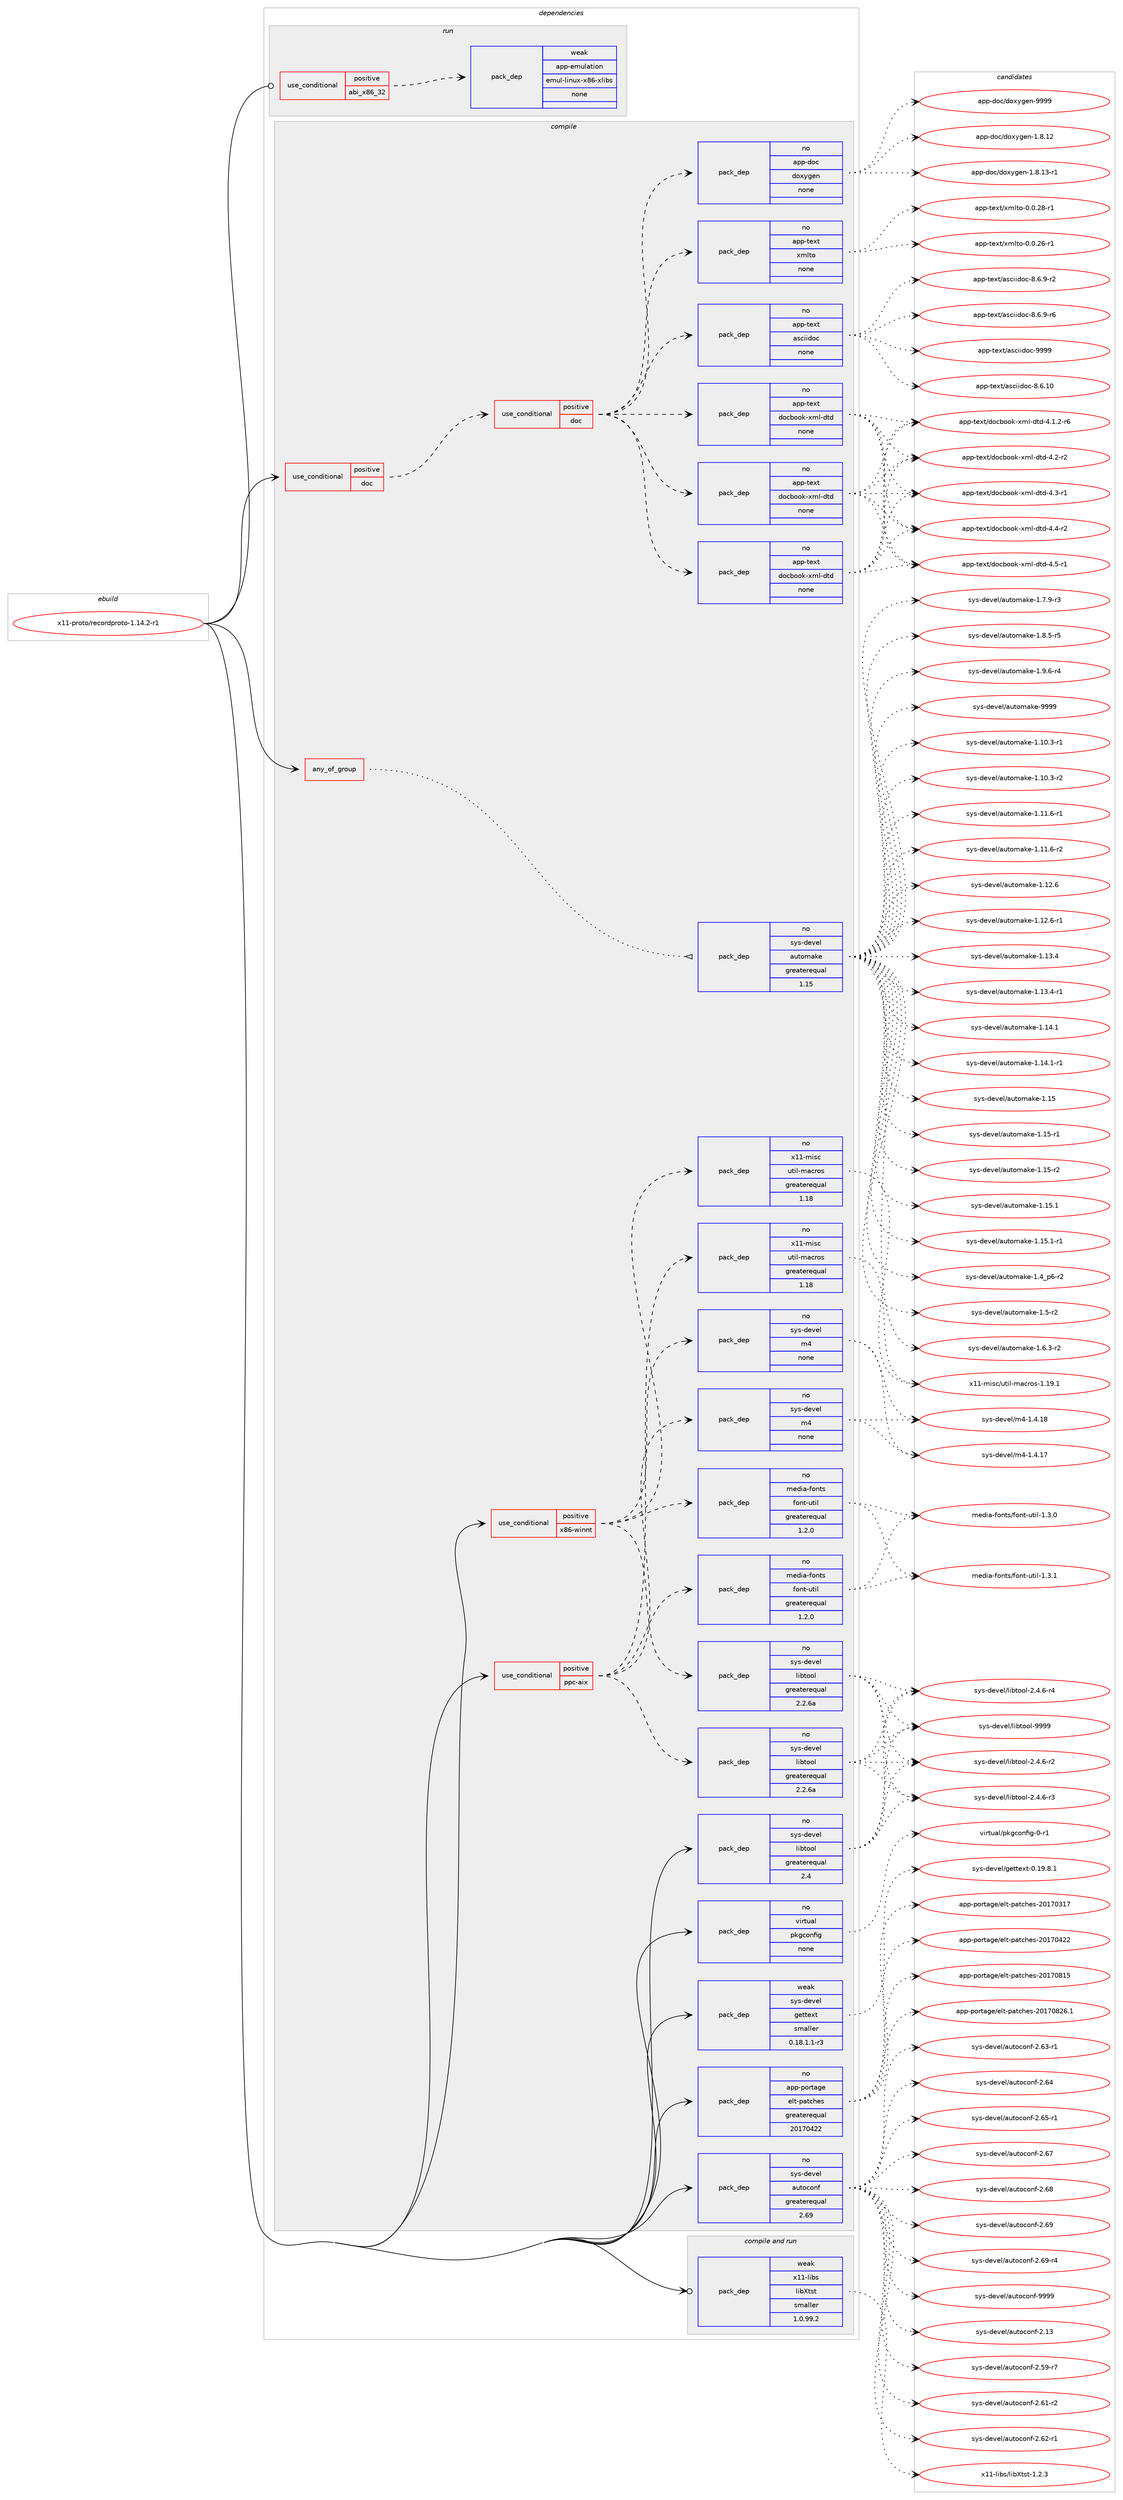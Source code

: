 digraph prolog {

# *************
# Graph options
# *************

newrank=true;
concentrate=true;
compound=true;
graph [rankdir=LR,fontname=Helvetica,fontsize=10,ranksep=1.5];#, ranksep=2.5, nodesep=0.2];
edge  [arrowhead=vee];
node  [fontname=Helvetica,fontsize=10];

# **********
# The ebuild
# **********

subgraph cluster_leftcol {
color=gray;
rank=same;
label=<<i>ebuild</i>>;
id [label="x11-proto/recordproto-1.14.2-r1", color=red, width=4, href="../x11-proto/recordproto-1.14.2-r1.svg"];
}

# ****************
# The dependencies
# ****************

subgraph cluster_midcol {
color=gray;
label=<<i>dependencies</i>>;
subgraph cluster_compile {
fillcolor="#eeeeee";
style=filled;
label=<<i>compile</i>>;
subgraph any9634 {
dependency528245 [label=<<TABLE BORDER="0" CELLBORDER="1" CELLSPACING="0" CELLPADDING="4"><TR><TD CELLPADDING="10">any_of_group</TD></TR></TABLE>>, shape=none, color=red];subgraph pack394622 {
dependency528246 [label=<<TABLE BORDER="0" CELLBORDER="1" CELLSPACING="0" CELLPADDING="4" WIDTH="220"><TR><TD ROWSPAN="6" CELLPADDING="30">pack_dep</TD></TR><TR><TD WIDTH="110">no</TD></TR><TR><TD>sys-devel</TD></TR><TR><TD>automake</TD></TR><TR><TD>greaterequal</TD></TR><TR><TD>1.15</TD></TR></TABLE>>, shape=none, color=blue];
}
dependency528245:e -> dependency528246:w [weight=20,style="dotted",arrowhead="oinv"];
}
id:e -> dependency528245:w [weight=20,style="solid",arrowhead="vee"];
subgraph cond123640 {
dependency528247 [label=<<TABLE BORDER="0" CELLBORDER="1" CELLSPACING="0" CELLPADDING="4"><TR><TD ROWSPAN="3" CELLPADDING="10">use_conditional</TD></TR><TR><TD>positive</TD></TR><TR><TD>doc</TD></TR></TABLE>>, shape=none, color=red];
subgraph cond123641 {
dependency528248 [label=<<TABLE BORDER="0" CELLBORDER="1" CELLSPACING="0" CELLPADDING="4"><TR><TD ROWSPAN="3" CELLPADDING="10">use_conditional</TD></TR><TR><TD>positive</TD></TR><TR><TD>doc</TD></TR></TABLE>>, shape=none, color=red];
subgraph pack394623 {
dependency528249 [label=<<TABLE BORDER="0" CELLBORDER="1" CELLSPACING="0" CELLPADDING="4" WIDTH="220"><TR><TD ROWSPAN="6" CELLPADDING="30">pack_dep</TD></TR><TR><TD WIDTH="110">no</TD></TR><TR><TD>app-text</TD></TR><TR><TD>asciidoc</TD></TR><TR><TD>none</TD></TR><TR><TD></TD></TR></TABLE>>, shape=none, color=blue];
}
dependency528248:e -> dependency528249:w [weight=20,style="dashed",arrowhead="vee"];
subgraph pack394624 {
dependency528250 [label=<<TABLE BORDER="0" CELLBORDER="1" CELLSPACING="0" CELLPADDING="4" WIDTH="220"><TR><TD ROWSPAN="6" CELLPADDING="30">pack_dep</TD></TR><TR><TD WIDTH="110">no</TD></TR><TR><TD>app-text</TD></TR><TR><TD>xmlto</TD></TR><TR><TD>none</TD></TR><TR><TD></TD></TR></TABLE>>, shape=none, color=blue];
}
dependency528248:e -> dependency528250:w [weight=20,style="dashed",arrowhead="vee"];
subgraph pack394625 {
dependency528251 [label=<<TABLE BORDER="0" CELLBORDER="1" CELLSPACING="0" CELLPADDING="4" WIDTH="220"><TR><TD ROWSPAN="6" CELLPADDING="30">pack_dep</TD></TR><TR><TD WIDTH="110">no</TD></TR><TR><TD>app-doc</TD></TR><TR><TD>doxygen</TD></TR><TR><TD>none</TD></TR><TR><TD></TD></TR></TABLE>>, shape=none, color=blue];
}
dependency528248:e -> dependency528251:w [weight=20,style="dashed",arrowhead="vee"];
subgraph pack394626 {
dependency528252 [label=<<TABLE BORDER="0" CELLBORDER="1" CELLSPACING="0" CELLPADDING="4" WIDTH="220"><TR><TD ROWSPAN="6" CELLPADDING="30">pack_dep</TD></TR><TR><TD WIDTH="110">no</TD></TR><TR><TD>app-text</TD></TR><TR><TD>docbook-xml-dtd</TD></TR><TR><TD>none</TD></TR><TR><TD></TD></TR></TABLE>>, shape=none, color=blue];
}
dependency528248:e -> dependency528252:w [weight=20,style="dashed",arrowhead="vee"];
subgraph pack394627 {
dependency528253 [label=<<TABLE BORDER="0" CELLBORDER="1" CELLSPACING="0" CELLPADDING="4" WIDTH="220"><TR><TD ROWSPAN="6" CELLPADDING="30">pack_dep</TD></TR><TR><TD WIDTH="110">no</TD></TR><TR><TD>app-text</TD></TR><TR><TD>docbook-xml-dtd</TD></TR><TR><TD>none</TD></TR><TR><TD></TD></TR></TABLE>>, shape=none, color=blue];
}
dependency528248:e -> dependency528253:w [weight=20,style="dashed",arrowhead="vee"];
subgraph pack394628 {
dependency528254 [label=<<TABLE BORDER="0" CELLBORDER="1" CELLSPACING="0" CELLPADDING="4" WIDTH="220"><TR><TD ROWSPAN="6" CELLPADDING="30">pack_dep</TD></TR><TR><TD WIDTH="110">no</TD></TR><TR><TD>app-text</TD></TR><TR><TD>docbook-xml-dtd</TD></TR><TR><TD>none</TD></TR><TR><TD></TD></TR></TABLE>>, shape=none, color=blue];
}
dependency528248:e -> dependency528254:w [weight=20,style="dashed",arrowhead="vee"];
}
dependency528247:e -> dependency528248:w [weight=20,style="dashed",arrowhead="vee"];
}
id:e -> dependency528247:w [weight=20,style="solid",arrowhead="vee"];
subgraph cond123642 {
dependency528255 [label=<<TABLE BORDER="0" CELLBORDER="1" CELLSPACING="0" CELLPADDING="4"><TR><TD ROWSPAN="3" CELLPADDING="10">use_conditional</TD></TR><TR><TD>positive</TD></TR><TR><TD>ppc-aix</TD></TR></TABLE>>, shape=none, color=red];
subgraph pack394629 {
dependency528256 [label=<<TABLE BORDER="0" CELLBORDER="1" CELLSPACING="0" CELLPADDING="4" WIDTH="220"><TR><TD ROWSPAN="6" CELLPADDING="30">pack_dep</TD></TR><TR><TD WIDTH="110">no</TD></TR><TR><TD>sys-devel</TD></TR><TR><TD>libtool</TD></TR><TR><TD>greaterequal</TD></TR><TR><TD>2.2.6a</TD></TR></TABLE>>, shape=none, color=blue];
}
dependency528255:e -> dependency528256:w [weight=20,style="dashed",arrowhead="vee"];
subgraph pack394630 {
dependency528257 [label=<<TABLE BORDER="0" CELLBORDER="1" CELLSPACING="0" CELLPADDING="4" WIDTH="220"><TR><TD ROWSPAN="6" CELLPADDING="30">pack_dep</TD></TR><TR><TD WIDTH="110">no</TD></TR><TR><TD>sys-devel</TD></TR><TR><TD>m4</TD></TR><TR><TD>none</TD></TR><TR><TD></TD></TR></TABLE>>, shape=none, color=blue];
}
dependency528255:e -> dependency528257:w [weight=20,style="dashed",arrowhead="vee"];
subgraph pack394631 {
dependency528258 [label=<<TABLE BORDER="0" CELLBORDER="1" CELLSPACING="0" CELLPADDING="4" WIDTH="220"><TR><TD ROWSPAN="6" CELLPADDING="30">pack_dep</TD></TR><TR><TD WIDTH="110">no</TD></TR><TR><TD>x11-misc</TD></TR><TR><TD>util-macros</TD></TR><TR><TD>greaterequal</TD></TR><TR><TD>1.18</TD></TR></TABLE>>, shape=none, color=blue];
}
dependency528255:e -> dependency528258:w [weight=20,style="dashed",arrowhead="vee"];
subgraph pack394632 {
dependency528259 [label=<<TABLE BORDER="0" CELLBORDER="1" CELLSPACING="0" CELLPADDING="4" WIDTH="220"><TR><TD ROWSPAN="6" CELLPADDING="30">pack_dep</TD></TR><TR><TD WIDTH="110">no</TD></TR><TR><TD>media-fonts</TD></TR><TR><TD>font-util</TD></TR><TR><TD>greaterequal</TD></TR><TR><TD>1.2.0</TD></TR></TABLE>>, shape=none, color=blue];
}
dependency528255:e -> dependency528259:w [weight=20,style="dashed",arrowhead="vee"];
}
id:e -> dependency528255:w [weight=20,style="solid",arrowhead="vee"];
subgraph cond123643 {
dependency528260 [label=<<TABLE BORDER="0" CELLBORDER="1" CELLSPACING="0" CELLPADDING="4"><TR><TD ROWSPAN="3" CELLPADDING="10">use_conditional</TD></TR><TR><TD>positive</TD></TR><TR><TD>x86-winnt</TD></TR></TABLE>>, shape=none, color=red];
subgraph pack394633 {
dependency528261 [label=<<TABLE BORDER="0" CELLBORDER="1" CELLSPACING="0" CELLPADDING="4" WIDTH="220"><TR><TD ROWSPAN="6" CELLPADDING="30">pack_dep</TD></TR><TR><TD WIDTH="110">no</TD></TR><TR><TD>sys-devel</TD></TR><TR><TD>libtool</TD></TR><TR><TD>greaterequal</TD></TR><TR><TD>2.2.6a</TD></TR></TABLE>>, shape=none, color=blue];
}
dependency528260:e -> dependency528261:w [weight=20,style="dashed",arrowhead="vee"];
subgraph pack394634 {
dependency528262 [label=<<TABLE BORDER="0" CELLBORDER="1" CELLSPACING="0" CELLPADDING="4" WIDTH="220"><TR><TD ROWSPAN="6" CELLPADDING="30">pack_dep</TD></TR><TR><TD WIDTH="110">no</TD></TR><TR><TD>sys-devel</TD></TR><TR><TD>m4</TD></TR><TR><TD>none</TD></TR><TR><TD></TD></TR></TABLE>>, shape=none, color=blue];
}
dependency528260:e -> dependency528262:w [weight=20,style="dashed",arrowhead="vee"];
subgraph pack394635 {
dependency528263 [label=<<TABLE BORDER="0" CELLBORDER="1" CELLSPACING="0" CELLPADDING="4" WIDTH="220"><TR><TD ROWSPAN="6" CELLPADDING="30">pack_dep</TD></TR><TR><TD WIDTH="110">no</TD></TR><TR><TD>x11-misc</TD></TR><TR><TD>util-macros</TD></TR><TR><TD>greaterequal</TD></TR><TR><TD>1.18</TD></TR></TABLE>>, shape=none, color=blue];
}
dependency528260:e -> dependency528263:w [weight=20,style="dashed",arrowhead="vee"];
subgraph pack394636 {
dependency528264 [label=<<TABLE BORDER="0" CELLBORDER="1" CELLSPACING="0" CELLPADDING="4" WIDTH="220"><TR><TD ROWSPAN="6" CELLPADDING="30">pack_dep</TD></TR><TR><TD WIDTH="110">no</TD></TR><TR><TD>media-fonts</TD></TR><TR><TD>font-util</TD></TR><TR><TD>greaterequal</TD></TR><TR><TD>1.2.0</TD></TR></TABLE>>, shape=none, color=blue];
}
dependency528260:e -> dependency528264:w [weight=20,style="dashed",arrowhead="vee"];
}
id:e -> dependency528260:w [weight=20,style="solid",arrowhead="vee"];
subgraph pack394637 {
dependency528265 [label=<<TABLE BORDER="0" CELLBORDER="1" CELLSPACING="0" CELLPADDING="4" WIDTH="220"><TR><TD ROWSPAN="6" CELLPADDING="30">pack_dep</TD></TR><TR><TD WIDTH="110">no</TD></TR><TR><TD>app-portage</TD></TR><TR><TD>elt-patches</TD></TR><TR><TD>greaterequal</TD></TR><TR><TD>20170422</TD></TR></TABLE>>, shape=none, color=blue];
}
id:e -> dependency528265:w [weight=20,style="solid",arrowhead="vee"];
subgraph pack394638 {
dependency528266 [label=<<TABLE BORDER="0" CELLBORDER="1" CELLSPACING="0" CELLPADDING="4" WIDTH="220"><TR><TD ROWSPAN="6" CELLPADDING="30">pack_dep</TD></TR><TR><TD WIDTH="110">no</TD></TR><TR><TD>sys-devel</TD></TR><TR><TD>autoconf</TD></TR><TR><TD>greaterequal</TD></TR><TR><TD>2.69</TD></TR></TABLE>>, shape=none, color=blue];
}
id:e -> dependency528266:w [weight=20,style="solid",arrowhead="vee"];
subgraph pack394639 {
dependency528267 [label=<<TABLE BORDER="0" CELLBORDER="1" CELLSPACING="0" CELLPADDING="4" WIDTH="220"><TR><TD ROWSPAN="6" CELLPADDING="30">pack_dep</TD></TR><TR><TD WIDTH="110">no</TD></TR><TR><TD>sys-devel</TD></TR><TR><TD>libtool</TD></TR><TR><TD>greaterequal</TD></TR><TR><TD>2.4</TD></TR></TABLE>>, shape=none, color=blue];
}
id:e -> dependency528267:w [weight=20,style="solid",arrowhead="vee"];
subgraph pack394640 {
dependency528268 [label=<<TABLE BORDER="0" CELLBORDER="1" CELLSPACING="0" CELLPADDING="4" WIDTH="220"><TR><TD ROWSPAN="6" CELLPADDING="30">pack_dep</TD></TR><TR><TD WIDTH="110">no</TD></TR><TR><TD>virtual</TD></TR><TR><TD>pkgconfig</TD></TR><TR><TD>none</TD></TR><TR><TD></TD></TR></TABLE>>, shape=none, color=blue];
}
id:e -> dependency528268:w [weight=20,style="solid",arrowhead="vee"];
subgraph pack394641 {
dependency528269 [label=<<TABLE BORDER="0" CELLBORDER="1" CELLSPACING="0" CELLPADDING="4" WIDTH="220"><TR><TD ROWSPAN="6" CELLPADDING="30">pack_dep</TD></TR><TR><TD WIDTH="110">weak</TD></TR><TR><TD>sys-devel</TD></TR><TR><TD>gettext</TD></TR><TR><TD>smaller</TD></TR><TR><TD>0.18.1.1-r3</TD></TR></TABLE>>, shape=none, color=blue];
}
id:e -> dependency528269:w [weight=20,style="solid",arrowhead="vee"];
}
subgraph cluster_compileandrun {
fillcolor="#eeeeee";
style=filled;
label=<<i>compile and run</i>>;
subgraph pack394642 {
dependency528270 [label=<<TABLE BORDER="0" CELLBORDER="1" CELLSPACING="0" CELLPADDING="4" WIDTH="220"><TR><TD ROWSPAN="6" CELLPADDING="30">pack_dep</TD></TR><TR><TD WIDTH="110">weak</TD></TR><TR><TD>x11-libs</TD></TR><TR><TD>libXtst</TD></TR><TR><TD>smaller</TD></TR><TR><TD>1.0.99.2</TD></TR></TABLE>>, shape=none, color=blue];
}
id:e -> dependency528270:w [weight=20,style="solid",arrowhead="odotvee"];
}
subgraph cluster_run {
fillcolor="#eeeeee";
style=filled;
label=<<i>run</i>>;
subgraph cond123644 {
dependency528271 [label=<<TABLE BORDER="0" CELLBORDER="1" CELLSPACING="0" CELLPADDING="4"><TR><TD ROWSPAN="3" CELLPADDING="10">use_conditional</TD></TR><TR><TD>positive</TD></TR><TR><TD>abi_x86_32</TD></TR></TABLE>>, shape=none, color=red];
subgraph pack394643 {
dependency528272 [label=<<TABLE BORDER="0" CELLBORDER="1" CELLSPACING="0" CELLPADDING="4" WIDTH="220"><TR><TD ROWSPAN="6" CELLPADDING="30">pack_dep</TD></TR><TR><TD WIDTH="110">weak</TD></TR><TR><TD>app-emulation</TD></TR><TR><TD>emul-linux-x86-xlibs</TD></TR><TR><TD>none</TD></TR><TR><TD></TD></TR></TABLE>>, shape=none, color=blue];
}
dependency528271:e -> dependency528272:w [weight=20,style="dashed",arrowhead="vee"];
}
id:e -> dependency528271:w [weight=20,style="solid",arrowhead="odot"];
}
}

# **************
# The candidates
# **************

subgraph cluster_choices {
rank=same;
color=gray;
label=<<i>candidates</i>>;

subgraph choice394622 {
color=black;
nodesep=1;
choice11512111545100101118101108479711711611110997107101454946494846514511449 [label="sys-devel/automake-1.10.3-r1", color=red, width=4,href="../sys-devel/automake-1.10.3-r1.svg"];
choice11512111545100101118101108479711711611110997107101454946494846514511450 [label="sys-devel/automake-1.10.3-r2", color=red, width=4,href="../sys-devel/automake-1.10.3-r2.svg"];
choice11512111545100101118101108479711711611110997107101454946494946544511449 [label="sys-devel/automake-1.11.6-r1", color=red, width=4,href="../sys-devel/automake-1.11.6-r1.svg"];
choice11512111545100101118101108479711711611110997107101454946494946544511450 [label="sys-devel/automake-1.11.6-r2", color=red, width=4,href="../sys-devel/automake-1.11.6-r2.svg"];
choice1151211154510010111810110847971171161111099710710145494649504654 [label="sys-devel/automake-1.12.6", color=red, width=4,href="../sys-devel/automake-1.12.6.svg"];
choice11512111545100101118101108479711711611110997107101454946495046544511449 [label="sys-devel/automake-1.12.6-r1", color=red, width=4,href="../sys-devel/automake-1.12.6-r1.svg"];
choice1151211154510010111810110847971171161111099710710145494649514652 [label="sys-devel/automake-1.13.4", color=red, width=4,href="../sys-devel/automake-1.13.4.svg"];
choice11512111545100101118101108479711711611110997107101454946495146524511449 [label="sys-devel/automake-1.13.4-r1", color=red, width=4,href="../sys-devel/automake-1.13.4-r1.svg"];
choice1151211154510010111810110847971171161111099710710145494649524649 [label="sys-devel/automake-1.14.1", color=red, width=4,href="../sys-devel/automake-1.14.1.svg"];
choice11512111545100101118101108479711711611110997107101454946495246494511449 [label="sys-devel/automake-1.14.1-r1", color=red, width=4,href="../sys-devel/automake-1.14.1-r1.svg"];
choice115121115451001011181011084797117116111109971071014549464953 [label="sys-devel/automake-1.15", color=red, width=4,href="../sys-devel/automake-1.15.svg"];
choice1151211154510010111810110847971171161111099710710145494649534511449 [label="sys-devel/automake-1.15-r1", color=red, width=4,href="../sys-devel/automake-1.15-r1.svg"];
choice1151211154510010111810110847971171161111099710710145494649534511450 [label="sys-devel/automake-1.15-r2", color=red, width=4,href="../sys-devel/automake-1.15-r2.svg"];
choice1151211154510010111810110847971171161111099710710145494649534649 [label="sys-devel/automake-1.15.1", color=red, width=4,href="../sys-devel/automake-1.15.1.svg"];
choice11512111545100101118101108479711711611110997107101454946495346494511449 [label="sys-devel/automake-1.15.1-r1", color=red, width=4,href="../sys-devel/automake-1.15.1-r1.svg"];
choice115121115451001011181011084797117116111109971071014549465295112544511450 [label="sys-devel/automake-1.4_p6-r2", color=red, width=4,href="../sys-devel/automake-1.4_p6-r2.svg"];
choice11512111545100101118101108479711711611110997107101454946534511450 [label="sys-devel/automake-1.5-r2", color=red, width=4,href="../sys-devel/automake-1.5-r2.svg"];
choice115121115451001011181011084797117116111109971071014549465446514511450 [label="sys-devel/automake-1.6.3-r2", color=red, width=4,href="../sys-devel/automake-1.6.3-r2.svg"];
choice115121115451001011181011084797117116111109971071014549465546574511451 [label="sys-devel/automake-1.7.9-r3", color=red, width=4,href="../sys-devel/automake-1.7.9-r3.svg"];
choice115121115451001011181011084797117116111109971071014549465646534511453 [label="sys-devel/automake-1.8.5-r5", color=red, width=4,href="../sys-devel/automake-1.8.5-r5.svg"];
choice115121115451001011181011084797117116111109971071014549465746544511452 [label="sys-devel/automake-1.9.6-r4", color=red, width=4,href="../sys-devel/automake-1.9.6-r4.svg"];
choice115121115451001011181011084797117116111109971071014557575757 [label="sys-devel/automake-9999", color=red, width=4,href="../sys-devel/automake-9999.svg"];
dependency528246:e -> choice11512111545100101118101108479711711611110997107101454946494846514511449:w [style=dotted,weight="100"];
dependency528246:e -> choice11512111545100101118101108479711711611110997107101454946494846514511450:w [style=dotted,weight="100"];
dependency528246:e -> choice11512111545100101118101108479711711611110997107101454946494946544511449:w [style=dotted,weight="100"];
dependency528246:e -> choice11512111545100101118101108479711711611110997107101454946494946544511450:w [style=dotted,weight="100"];
dependency528246:e -> choice1151211154510010111810110847971171161111099710710145494649504654:w [style=dotted,weight="100"];
dependency528246:e -> choice11512111545100101118101108479711711611110997107101454946495046544511449:w [style=dotted,weight="100"];
dependency528246:e -> choice1151211154510010111810110847971171161111099710710145494649514652:w [style=dotted,weight="100"];
dependency528246:e -> choice11512111545100101118101108479711711611110997107101454946495146524511449:w [style=dotted,weight="100"];
dependency528246:e -> choice1151211154510010111810110847971171161111099710710145494649524649:w [style=dotted,weight="100"];
dependency528246:e -> choice11512111545100101118101108479711711611110997107101454946495246494511449:w [style=dotted,weight="100"];
dependency528246:e -> choice115121115451001011181011084797117116111109971071014549464953:w [style=dotted,weight="100"];
dependency528246:e -> choice1151211154510010111810110847971171161111099710710145494649534511449:w [style=dotted,weight="100"];
dependency528246:e -> choice1151211154510010111810110847971171161111099710710145494649534511450:w [style=dotted,weight="100"];
dependency528246:e -> choice1151211154510010111810110847971171161111099710710145494649534649:w [style=dotted,weight="100"];
dependency528246:e -> choice11512111545100101118101108479711711611110997107101454946495346494511449:w [style=dotted,weight="100"];
dependency528246:e -> choice115121115451001011181011084797117116111109971071014549465295112544511450:w [style=dotted,weight="100"];
dependency528246:e -> choice11512111545100101118101108479711711611110997107101454946534511450:w [style=dotted,weight="100"];
dependency528246:e -> choice115121115451001011181011084797117116111109971071014549465446514511450:w [style=dotted,weight="100"];
dependency528246:e -> choice115121115451001011181011084797117116111109971071014549465546574511451:w [style=dotted,weight="100"];
dependency528246:e -> choice115121115451001011181011084797117116111109971071014549465646534511453:w [style=dotted,weight="100"];
dependency528246:e -> choice115121115451001011181011084797117116111109971071014549465746544511452:w [style=dotted,weight="100"];
dependency528246:e -> choice115121115451001011181011084797117116111109971071014557575757:w [style=dotted,weight="100"];
}
subgraph choice394623 {
color=black;
nodesep=1;
choice97112112451161011201164797115991051051001119945564654464948 [label="app-text/asciidoc-8.6.10", color=red, width=4,href="../app-text/asciidoc-8.6.10.svg"];
choice9711211245116101120116479711599105105100111994556465446574511450 [label="app-text/asciidoc-8.6.9-r2", color=red, width=4,href="../app-text/asciidoc-8.6.9-r2.svg"];
choice9711211245116101120116479711599105105100111994556465446574511454 [label="app-text/asciidoc-8.6.9-r6", color=red, width=4,href="../app-text/asciidoc-8.6.9-r6.svg"];
choice9711211245116101120116479711599105105100111994557575757 [label="app-text/asciidoc-9999", color=red, width=4,href="../app-text/asciidoc-9999.svg"];
dependency528249:e -> choice97112112451161011201164797115991051051001119945564654464948:w [style=dotted,weight="100"];
dependency528249:e -> choice9711211245116101120116479711599105105100111994556465446574511450:w [style=dotted,weight="100"];
dependency528249:e -> choice9711211245116101120116479711599105105100111994556465446574511454:w [style=dotted,weight="100"];
dependency528249:e -> choice9711211245116101120116479711599105105100111994557575757:w [style=dotted,weight="100"];
}
subgraph choice394624 {
color=black;
nodesep=1;
choice971121124511610112011647120109108116111454846484650544511449 [label="app-text/xmlto-0.0.26-r1", color=red, width=4,href="../app-text/xmlto-0.0.26-r1.svg"];
choice971121124511610112011647120109108116111454846484650564511449 [label="app-text/xmlto-0.0.28-r1", color=red, width=4,href="../app-text/xmlto-0.0.28-r1.svg"];
dependency528250:e -> choice971121124511610112011647120109108116111454846484650544511449:w [style=dotted,weight="100"];
dependency528250:e -> choice971121124511610112011647120109108116111454846484650564511449:w [style=dotted,weight="100"];
}
subgraph choice394625 {
color=black;
nodesep=1;
choice9711211245100111994710011112012110310111045494656464950 [label="app-doc/doxygen-1.8.12", color=red, width=4,href="../app-doc/doxygen-1.8.12.svg"];
choice97112112451001119947100111120121103101110454946564649514511449 [label="app-doc/doxygen-1.8.13-r1", color=red, width=4,href="../app-doc/doxygen-1.8.13-r1.svg"];
choice971121124510011199471001111201211031011104557575757 [label="app-doc/doxygen-9999", color=red, width=4,href="../app-doc/doxygen-9999.svg"];
dependency528251:e -> choice9711211245100111994710011112012110310111045494656464950:w [style=dotted,weight="100"];
dependency528251:e -> choice97112112451001119947100111120121103101110454946564649514511449:w [style=dotted,weight="100"];
dependency528251:e -> choice971121124510011199471001111201211031011104557575757:w [style=dotted,weight="100"];
}
subgraph choice394626 {
color=black;
nodesep=1;
choice971121124511610112011647100111999811111110745120109108451001161004552464946504511454 [label="app-text/docbook-xml-dtd-4.1.2-r6", color=red, width=4,href="../app-text/docbook-xml-dtd-4.1.2-r6.svg"];
choice97112112451161011201164710011199981111111074512010910845100116100455246504511450 [label="app-text/docbook-xml-dtd-4.2-r2", color=red, width=4,href="../app-text/docbook-xml-dtd-4.2-r2.svg"];
choice97112112451161011201164710011199981111111074512010910845100116100455246514511449 [label="app-text/docbook-xml-dtd-4.3-r1", color=red, width=4,href="../app-text/docbook-xml-dtd-4.3-r1.svg"];
choice97112112451161011201164710011199981111111074512010910845100116100455246524511450 [label="app-text/docbook-xml-dtd-4.4-r2", color=red, width=4,href="../app-text/docbook-xml-dtd-4.4-r2.svg"];
choice97112112451161011201164710011199981111111074512010910845100116100455246534511449 [label="app-text/docbook-xml-dtd-4.5-r1", color=red, width=4,href="../app-text/docbook-xml-dtd-4.5-r1.svg"];
dependency528252:e -> choice971121124511610112011647100111999811111110745120109108451001161004552464946504511454:w [style=dotted,weight="100"];
dependency528252:e -> choice97112112451161011201164710011199981111111074512010910845100116100455246504511450:w [style=dotted,weight="100"];
dependency528252:e -> choice97112112451161011201164710011199981111111074512010910845100116100455246514511449:w [style=dotted,weight="100"];
dependency528252:e -> choice97112112451161011201164710011199981111111074512010910845100116100455246524511450:w [style=dotted,weight="100"];
dependency528252:e -> choice97112112451161011201164710011199981111111074512010910845100116100455246534511449:w [style=dotted,weight="100"];
}
subgraph choice394627 {
color=black;
nodesep=1;
choice971121124511610112011647100111999811111110745120109108451001161004552464946504511454 [label="app-text/docbook-xml-dtd-4.1.2-r6", color=red, width=4,href="../app-text/docbook-xml-dtd-4.1.2-r6.svg"];
choice97112112451161011201164710011199981111111074512010910845100116100455246504511450 [label="app-text/docbook-xml-dtd-4.2-r2", color=red, width=4,href="../app-text/docbook-xml-dtd-4.2-r2.svg"];
choice97112112451161011201164710011199981111111074512010910845100116100455246514511449 [label="app-text/docbook-xml-dtd-4.3-r1", color=red, width=4,href="../app-text/docbook-xml-dtd-4.3-r1.svg"];
choice97112112451161011201164710011199981111111074512010910845100116100455246524511450 [label="app-text/docbook-xml-dtd-4.4-r2", color=red, width=4,href="../app-text/docbook-xml-dtd-4.4-r2.svg"];
choice97112112451161011201164710011199981111111074512010910845100116100455246534511449 [label="app-text/docbook-xml-dtd-4.5-r1", color=red, width=4,href="../app-text/docbook-xml-dtd-4.5-r1.svg"];
dependency528253:e -> choice971121124511610112011647100111999811111110745120109108451001161004552464946504511454:w [style=dotted,weight="100"];
dependency528253:e -> choice97112112451161011201164710011199981111111074512010910845100116100455246504511450:w [style=dotted,weight="100"];
dependency528253:e -> choice97112112451161011201164710011199981111111074512010910845100116100455246514511449:w [style=dotted,weight="100"];
dependency528253:e -> choice97112112451161011201164710011199981111111074512010910845100116100455246524511450:w [style=dotted,weight="100"];
dependency528253:e -> choice97112112451161011201164710011199981111111074512010910845100116100455246534511449:w [style=dotted,weight="100"];
}
subgraph choice394628 {
color=black;
nodesep=1;
choice971121124511610112011647100111999811111110745120109108451001161004552464946504511454 [label="app-text/docbook-xml-dtd-4.1.2-r6", color=red, width=4,href="../app-text/docbook-xml-dtd-4.1.2-r6.svg"];
choice97112112451161011201164710011199981111111074512010910845100116100455246504511450 [label="app-text/docbook-xml-dtd-4.2-r2", color=red, width=4,href="../app-text/docbook-xml-dtd-4.2-r2.svg"];
choice97112112451161011201164710011199981111111074512010910845100116100455246514511449 [label="app-text/docbook-xml-dtd-4.3-r1", color=red, width=4,href="../app-text/docbook-xml-dtd-4.3-r1.svg"];
choice97112112451161011201164710011199981111111074512010910845100116100455246524511450 [label="app-text/docbook-xml-dtd-4.4-r2", color=red, width=4,href="../app-text/docbook-xml-dtd-4.4-r2.svg"];
choice97112112451161011201164710011199981111111074512010910845100116100455246534511449 [label="app-text/docbook-xml-dtd-4.5-r1", color=red, width=4,href="../app-text/docbook-xml-dtd-4.5-r1.svg"];
dependency528254:e -> choice971121124511610112011647100111999811111110745120109108451001161004552464946504511454:w [style=dotted,weight="100"];
dependency528254:e -> choice97112112451161011201164710011199981111111074512010910845100116100455246504511450:w [style=dotted,weight="100"];
dependency528254:e -> choice97112112451161011201164710011199981111111074512010910845100116100455246514511449:w [style=dotted,weight="100"];
dependency528254:e -> choice97112112451161011201164710011199981111111074512010910845100116100455246524511450:w [style=dotted,weight="100"];
dependency528254:e -> choice97112112451161011201164710011199981111111074512010910845100116100455246534511449:w [style=dotted,weight="100"];
}
subgraph choice394629 {
color=black;
nodesep=1;
choice1151211154510010111810110847108105981161111111084550465246544511450 [label="sys-devel/libtool-2.4.6-r2", color=red, width=4,href="../sys-devel/libtool-2.4.6-r2.svg"];
choice1151211154510010111810110847108105981161111111084550465246544511451 [label="sys-devel/libtool-2.4.6-r3", color=red, width=4,href="../sys-devel/libtool-2.4.6-r3.svg"];
choice1151211154510010111810110847108105981161111111084550465246544511452 [label="sys-devel/libtool-2.4.6-r4", color=red, width=4,href="../sys-devel/libtool-2.4.6-r4.svg"];
choice1151211154510010111810110847108105981161111111084557575757 [label="sys-devel/libtool-9999", color=red, width=4,href="../sys-devel/libtool-9999.svg"];
dependency528256:e -> choice1151211154510010111810110847108105981161111111084550465246544511450:w [style=dotted,weight="100"];
dependency528256:e -> choice1151211154510010111810110847108105981161111111084550465246544511451:w [style=dotted,weight="100"];
dependency528256:e -> choice1151211154510010111810110847108105981161111111084550465246544511452:w [style=dotted,weight="100"];
dependency528256:e -> choice1151211154510010111810110847108105981161111111084557575757:w [style=dotted,weight="100"];
}
subgraph choice394630 {
color=black;
nodesep=1;
choice11512111545100101118101108471095245494652464955 [label="sys-devel/m4-1.4.17", color=red, width=4,href="../sys-devel/m4-1.4.17.svg"];
choice11512111545100101118101108471095245494652464956 [label="sys-devel/m4-1.4.18", color=red, width=4,href="../sys-devel/m4-1.4.18.svg"];
dependency528257:e -> choice11512111545100101118101108471095245494652464955:w [style=dotted,weight="100"];
dependency528257:e -> choice11512111545100101118101108471095245494652464956:w [style=dotted,weight="100"];
}
subgraph choice394631 {
color=black;
nodesep=1;
choice120494945109105115994711711610510845109979911411111545494649574649 [label="x11-misc/util-macros-1.19.1", color=red, width=4,href="../x11-misc/util-macros-1.19.1.svg"];
dependency528258:e -> choice120494945109105115994711711610510845109979911411111545494649574649:w [style=dotted,weight="100"];
}
subgraph choice394632 {
color=black;
nodesep=1;
choice10910110010597451021111101161154710211111011645117116105108454946514648 [label="media-fonts/font-util-1.3.0", color=red, width=4,href="../media-fonts/font-util-1.3.0.svg"];
choice10910110010597451021111101161154710211111011645117116105108454946514649 [label="media-fonts/font-util-1.3.1", color=red, width=4,href="../media-fonts/font-util-1.3.1.svg"];
dependency528259:e -> choice10910110010597451021111101161154710211111011645117116105108454946514648:w [style=dotted,weight="100"];
dependency528259:e -> choice10910110010597451021111101161154710211111011645117116105108454946514649:w [style=dotted,weight="100"];
}
subgraph choice394633 {
color=black;
nodesep=1;
choice1151211154510010111810110847108105981161111111084550465246544511450 [label="sys-devel/libtool-2.4.6-r2", color=red, width=4,href="../sys-devel/libtool-2.4.6-r2.svg"];
choice1151211154510010111810110847108105981161111111084550465246544511451 [label="sys-devel/libtool-2.4.6-r3", color=red, width=4,href="../sys-devel/libtool-2.4.6-r3.svg"];
choice1151211154510010111810110847108105981161111111084550465246544511452 [label="sys-devel/libtool-2.4.6-r4", color=red, width=4,href="../sys-devel/libtool-2.4.6-r4.svg"];
choice1151211154510010111810110847108105981161111111084557575757 [label="sys-devel/libtool-9999", color=red, width=4,href="../sys-devel/libtool-9999.svg"];
dependency528261:e -> choice1151211154510010111810110847108105981161111111084550465246544511450:w [style=dotted,weight="100"];
dependency528261:e -> choice1151211154510010111810110847108105981161111111084550465246544511451:w [style=dotted,weight="100"];
dependency528261:e -> choice1151211154510010111810110847108105981161111111084550465246544511452:w [style=dotted,weight="100"];
dependency528261:e -> choice1151211154510010111810110847108105981161111111084557575757:w [style=dotted,weight="100"];
}
subgraph choice394634 {
color=black;
nodesep=1;
choice11512111545100101118101108471095245494652464955 [label="sys-devel/m4-1.4.17", color=red, width=4,href="../sys-devel/m4-1.4.17.svg"];
choice11512111545100101118101108471095245494652464956 [label="sys-devel/m4-1.4.18", color=red, width=4,href="../sys-devel/m4-1.4.18.svg"];
dependency528262:e -> choice11512111545100101118101108471095245494652464955:w [style=dotted,weight="100"];
dependency528262:e -> choice11512111545100101118101108471095245494652464956:w [style=dotted,weight="100"];
}
subgraph choice394635 {
color=black;
nodesep=1;
choice120494945109105115994711711610510845109979911411111545494649574649 [label="x11-misc/util-macros-1.19.1", color=red, width=4,href="../x11-misc/util-macros-1.19.1.svg"];
dependency528263:e -> choice120494945109105115994711711610510845109979911411111545494649574649:w [style=dotted,weight="100"];
}
subgraph choice394636 {
color=black;
nodesep=1;
choice10910110010597451021111101161154710211111011645117116105108454946514648 [label="media-fonts/font-util-1.3.0", color=red, width=4,href="../media-fonts/font-util-1.3.0.svg"];
choice10910110010597451021111101161154710211111011645117116105108454946514649 [label="media-fonts/font-util-1.3.1", color=red, width=4,href="../media-fonts/font-util-1.3.1.svg"];
dependency528264:e -> choice10910110010597451021111101161154710211111011645117116105108454946514648:w [style=dotted,weight="100"];
dependency528264:e -> choice10910110010597451021111101161154710211111011645117116105108454946514649:w [style=dotted,weight="100"];
}
subgraph choice394637 {
color=black;
nodesep=1;
choice97112112451121111141169710310147101108116451129711699104101115455048495548514955 [label="app-portage/elt-patches-20170317", color=red, width=4,href="../app-portage/elt-patches-20170317.svg"];
choice97112112451121111141169710310147101108116451129711699104101115455048495548525050 [label="app-portage/elt-patches-20170422", color=red, width=4,href="../app-portage/elt-patches-20170422.svg"];
choice97112112451121111141169710310147101108116451129711699104101115455048495548564953 [label="app-portage/elt-patches-20170815", color=red, width=4,href="../app-portage/elt-patches-20170815.svg"];
choice971121124511211111411697103101471011081164511297116991041011154550484955485650544649 [label="app-portage/elt-patches-20170826.1", color=red, width=4,href="../app-portage/elt-patches-20170826.1.svg"];
dependency528265:e -> choice97112112451121111141169710310147101108116451129711699104101115455048495548514955:w [style=dotted,weight="100"];
dependency528265:e -> choice97112112451121111141169710310147101108116451129711699104101115455048495548525050:w [style=dotted,weight="100"];
dependency528265:e -> choice97112112451121111141169710310147101108116451129711699104101115455048495548564953:w [style=dotted,weight="100"];
dependency528265:e -> choice971121124511211111411697103101471011081164511297116991041011154550484955485650544649:w [style=dotted,weight="100"];
}
subgraph choice394638 {
color=black;
nodesep=1;
choice115121115451001011181011084797117116111991111101024550464951 [label="sys-devel/autoconf-2.13", color=red, width=4,href="../sys-devel/autoconf-2.13.svg"];
choice1151211154510010111810110847971171161119911111010245504653574511455 [label="sys-devel/autoconf-2.59-r7", color=red, width=4,href="../sys-devel/autoconf-2.59-r7.svg"];
choice1151211154510010111810110847971171161119911111010245504654494511450 [label="sys-devel/autoconf-2.61-r2", color=red, width=4,href="../sys-devel/autoconf-2.61-r2.svg"];
choice1151211154510010111810110847971171161119911111010245504654504511449 [label="sys-devel/autoconf-2.62-r1", color=red, width=4,href="../sys-devel/autoconf-2.62-r1.svg"];
choice1151211154510010111810110847971171161119911111010245504654514511449 [label="sys-devel/autoconf-2.63-r1", color=red, width=4,href="../sys-devel/autoconf-2.63-r1.svg"];
choice115121115451001011181011084797117116111991111101024550465452 [label="sys-devel/autoconf-2.64", color=red, width=4,href="../sys-devel/autoconf-2.64.svg"];
choice1151211154510010111810110847971171161119911111010245504654534511449 [label="sys-devel/autoconf-2.65-r1", color=red, width=4,href="../sys-devel/autoconf-2.65-r1.svg"];
choice115121115451001011181011084797117116111991111101024550465455 [label="sys-devel/autoconf-2.67", color=red, width=4,href="../sys-devel/autoconf-2.67.svg"];
choice115121115451001011181011084797117116111991111101024550465456 [label="sys-devel/autoconf-2.68", color=red, width=4,href="../sys-devel/autoconf-2.68.svg"];
choice115121115451001011181011084797117116111991111101024550465457 [label="sys-devel/autoconf-2.69", color=red, width=4,href="../sys-devel/autoconf-2.69.svg"];
choice1151211154510010111810110847971171161119911111010245504654574511452 [label="sys-devel/autoconf-2.69-r4", color=red, width=4,href="../sys-devel/autoconf-2.69-r4.svg"];
choice115121115451001011181011084797117116111991111101024557575757 [label="sys-devel/autoconf-9999", color=red, width=4,href="../sys-devel/autoconf-9999.svg"];
dependency528266:e -> choice115121115451001011181011084797117116111991111101024550464951:w [style=dotted,weight="100"];
dependency528266:e -> choice1151211154510010111810110847971171161119911111010245504653574511455:w [style=dotted,weight="100"];
dependency528266:e -> choice1151211154510010111810110847971171161119911111010245504654494511450:w [style=dotted,weight="100"];
dependency528266:e -> choice1151211154510010111810110847971171161119911111010245504654504511449:w [style=dotted,weight="100"];
dependency528266:e -> choice1151211154510010111810110847971171161119911111010245504654514511449:w [style=dotted,weight="100"];
dependency528266:e -> choice115121115451001011181011084797117116111991111101024550465452:w [style=dotted,weight="100"];
dependency528266:e -> choice1151211154510010111810110847971171161119911111010245504654534511449:w [style=dotted,weight="100"];
dependency528266:e -> choice115121115451001011181011084797117116111991111101024550465455:w [style=dotted,weight="100"];
dependency528266:e -> choice115121115451001011181011084797117116111991111101024550465456:w [style=dotted,weight="100"];
dependency528266:e -> choice115121115451001011181011084797117116111991111101024550465457:w [style=dotted,weight="100"];
dependency528266:e -> choice1151211154510010111810110847971171161119911111010245504654574511452:w [style=dotted,weight="100"];
dependency528266:e -> choice115121115451001011181011084797117116111991111101024557575757:w [style=dotted,weight="100"];
}
subgraph choice394639 {
color=black;
nodesep=1;
choice1151211154510010111810110847108105981161111111084550465246544511450 [label="sys-devel/libtool-2.4.6-r2", color=red, width=4,href="../sys-devel/libtool-2.4.6-r2.svg"];
choice1151211154510010111810110847108105981161111111084550465246544511451 [label="sys-devel/libtool-2.4.6-r3", color=red, width=4,href="../sys-devel/libtool-2.4.6-r3.svg"];
choice1151211154510010111810110847108105981161111111084550465246544511452 [label="sys-devel/libtool-2.4.6-r4", color=red, width=4,href="../sys-devel/libtool-2.4.6-r4.svg"];
choice1151211154510010111810110847108105981161111111084557575757 [label="sys-devel/libtool-9999", color=red, width=4,href="../sys-devel/libtool-9999.svg"];
dependency528267:e -> choice1151211154510010111810110847108105981161111111084550465246544511450:w [style=dotted,weight="100"];
dependency528267:e -> choice1151211154510010111810110847108105981161111111084550465246544511451:w [style=dotted,weight="100"];
dependency528267:e -> choice1151211154510010111810110847108105981161111111084550465246544511452:w [style=dotted,weight="100"];
dependency528267:e -> choice1151211154510010111810110847108105981161111111084557575757:w [style=dotted,weight="100"];
}
subgraph choice394640 {
color=black;
nodesep=1;
choice11810511411611797108471121071039911111010210510345484511449 [label="virtual/pkgconfig-0-r1", color=red, width=4,href="../virtual/pkgconfig-0-r1.svg"];
dependency528268:e -> choice11810511411611797108471121071039911111010210510345484511449:w [style=dotted,weight="100"];
}
subgraph choice394641 {
color=black;
nodesep=1;
choice1151211154510010111810110847103101116116101120116454846495746564649 [label="sys-devel/gettext-0.19.8.1", color=red, width=4,href="../sys-devel/gettext-0.19.8.1.svg"];
dependency528269:e -> choice1151211154510010111810110847103101116116101120116454846495746564649:w [style=dotted,weight="100"];
}
subgraph choice394642 {
color=black;
nodesep=1;
choice12049494510810598115471081059888116115116454946504651 [label="x11-libs/libXtst-1.2.3", color=red, width=4,href="../x11-libs/libXtst-1.2.3.svg"];
dependency528270:e -> choice12049494510810598115471081059888116115116454946504651:w [style=dotted,weight="100"];
}
subgraph choice394643 {
color=black;
nodesep=1;
}
}

}
